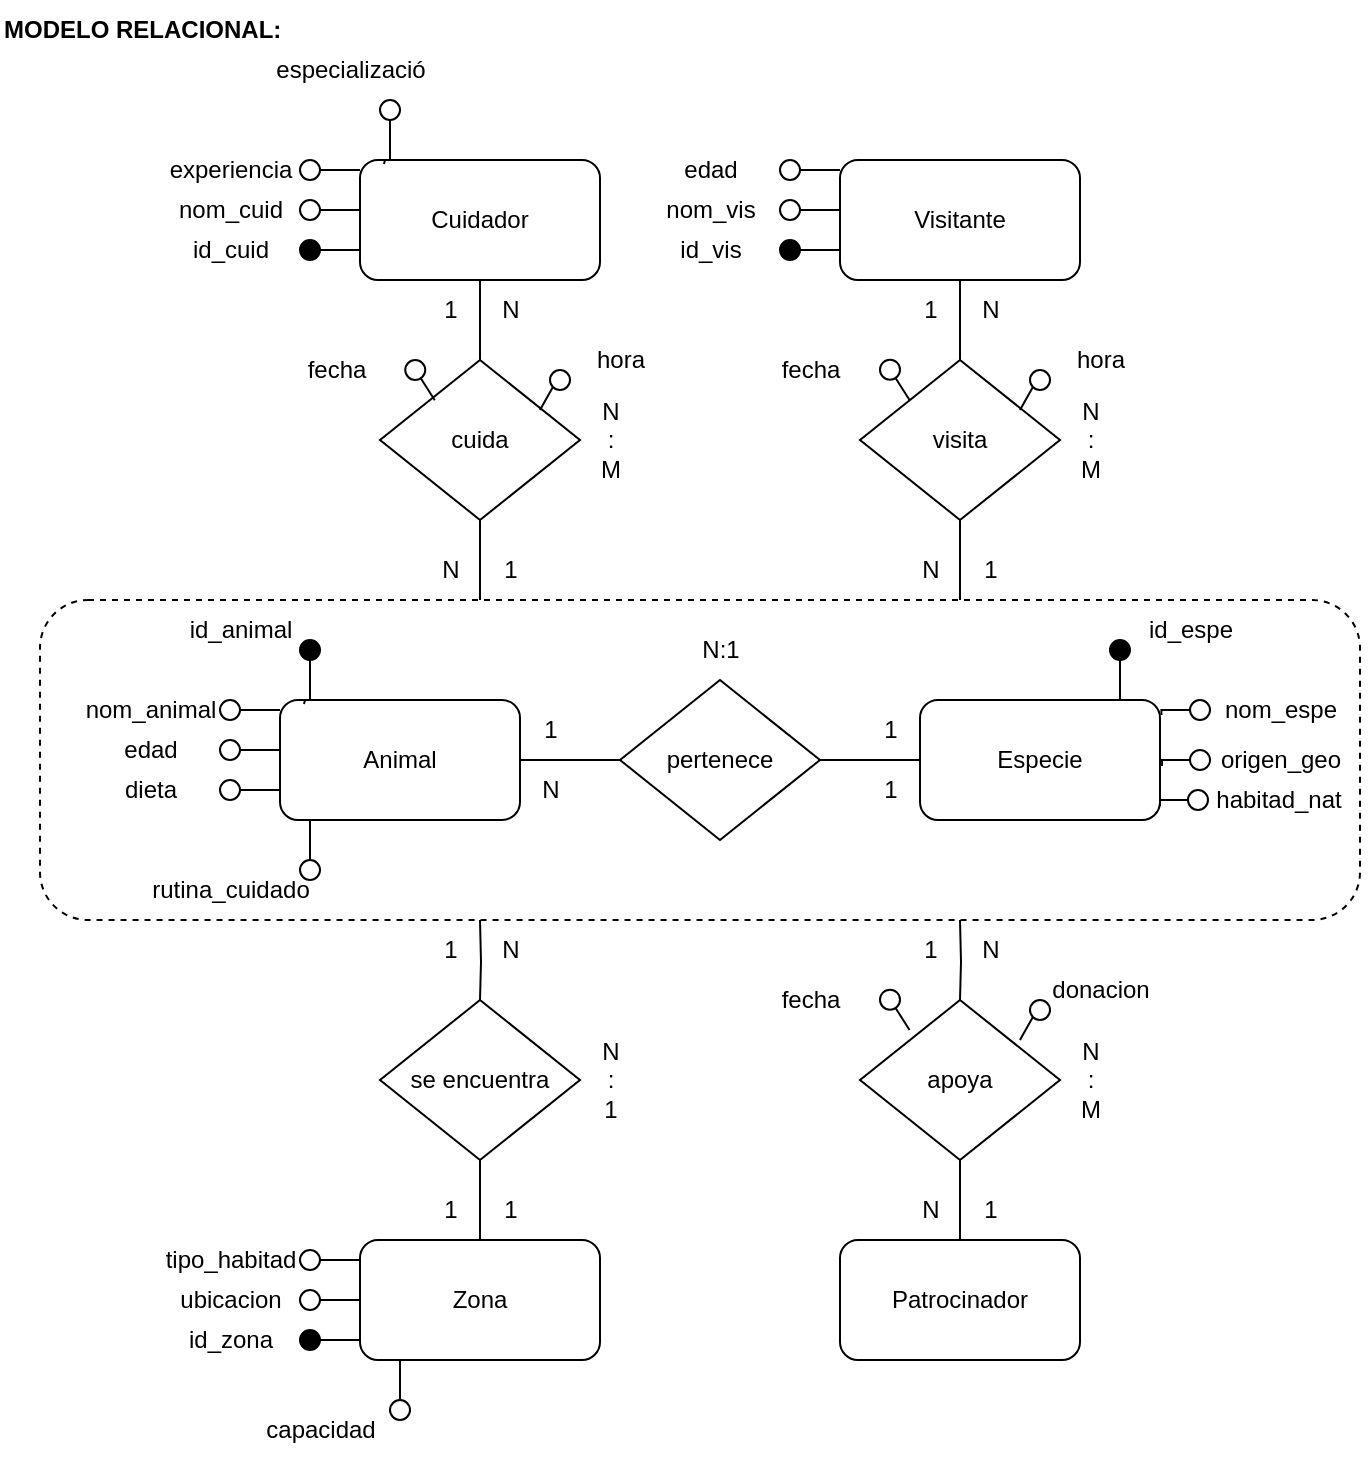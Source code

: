 <mxfile version="21.7.5" type="github">
  <diagram name="Página-1" id="JxxglBUcX3HhkxNrGy1D">
    <mxGraphModel dx="954" dy="617" grid="1" gridSize="10" guides="1" tooltips="1" connect="1" arrows="1" fold="1" page="1" pageScale="1" pageWidth="827" pageHeight="1169" math="0" shadow="0">
      <root>
        <mxCell id="0" />
        <mxCell id="1" parent="0" />
        <mxCell id="uoPQr9zp4obJrhjYn7je-1" value="" style="rounded=1;whiteSpace=wrap;html=1;dashed=1;fillColor=none;" vertex="1" parent="1">
          <mxGeometry x="40" y="310" width="660" height="160" as="geometry" />
        </mxCell>
        <mxCell id="uoPQr9zp4obJrhjYn7je-2" value="pertenece" style="rhombus;whiteSpace=wrap;html=1;" vertex="1" parent="1">
          <mxGeometry x="330" y="350" width="100" height="80" as="geometry" />
        </mxCell>
        <mxCell id="uoPQr9zp4obJrhjYn7je-3" style="edgeStyle=none;rounded=0;orthogonalLoop=1;jettySize=auto;html=1;exitX=1;exitY=0.5;exitDx=0;exitDy=0;entryX=0;entryY=0.5;entryDx=0;entryDy=0;endArrow=none;endFill=0;" edge="1" parent="1" source="uoPQr9zp4obJrhjYn7je-4" target="uoPQr9zp4obJrhjYn7je-2">
          <mxGeometry relative="1" as="geometry" />
        </mxCell>
        <mxCell id="uoPQr9zp4obJrhjYn7je-4" value="Animal" style="rounded=1;whiteSpace=wrap;html=1;" vertex="1" parent="1">
          <mxGeometry x="160" y="360" width="120" height="60" as="geometry" />
        </mxCell>
        <mxCell id="uoPQr9zp4obJrhjYn7je-5" style="edgeStyle=none;rounded=0;orthogonalLoop=1;jettySize=auto;html=1;exitX=0;exitY=0.5;exitDx=0;exitDy=0;entryX=1;entryY=0.5;entryDx=0;entryDy=0;endArrow=none;endFill=0;" edge="1" parent="1" source="uoPQr9zp4obJrhjYn7je-6" target="uoPQr9zp4obJrhjYn7je-2">
          <mxGeometry relative="1" as="geometry" />
        </mxCell>
        <mxCell id="uoPQr9zp4obJrhjYn7je-6" value="Especie" style="rounded=1;whiteSpace=wrap;html=1;" vertex="1" parent="1">
          <mxGeometry x="480" y="360" width="120" height="60" as="geometry" />
        </mxCell>
        <mxCell id="uoPQr9zp4obJrhjYn7je-7" value="N:1" style="text;html=1;align=center;verticalAlign=middle;resizable=0;points=[];autosize=1;strokeColor=none;fillColor=none;" vertex="1" parent="1">
          <mxGeometry x="360" y="320" width="40" height="30" as="geometry" />
        </mxCell>
        <mxCell id="uoPQr9zp4obJrhjYn7je-8" value="1" style="text;html=1;align=center;verticalAlign=middle;resizable=0;points=[];autosize=1;strokeColor=none;fillColor=none;" vertex="1" parent="1">
          <mxGeometry x="280" y="360" width="30" height="30" as="geometry" />
        </mxCell>
        <mxCell id="uoPQr9zp4obJrhjYn7je-9" value="N" style="text;html=1;align=center;verticalAlign=middle;resizable=0;points=[];autosize=1;strokeColor=none;fillColor=none;" vertex="1" parent="1">
          <mxGeometry x="280" y="390" width="30" height="30" as="geometry" />
        </mxCell>
        <mxCell id="uoPQr9zp4obJrhjYn7je-10" value="1" style="text;html=1;align=center;verticalAlign=middle;resizable=0;points=[];autosize=1;strokeColor=none;fillColor=none;" vertex="1" parent="1">
          <mxGeometry x="450" y="360" width="30" height="30" as="geometry" />
        </mxCell>
        <mxCell id="uoPQr9zp4obJrhjYn7je-11" value="1" style="text;html=1;align=center;verticalAlign=middle;resizable=0;points=[];autosize=1;strokeColor=none;fillColor=none;" vertex="1" parent="1">
          <mxGeometry x="450" y="390" width="30" height="30" as="geometry" />
        </mxCell>
        <mxCell id="uoPQr9zp4obJrhjYn7je-12" style="edgeStyle=orthogonalEdgeStyle;rounded=0;orthogonalLoop=1;jettySize=auto;html=1;entryX=0.5;entryY=0;entryDx=0;entryDy=0;endArrow=none;endFill=0;" edge="1" parent="1" source="uoPQr9zp4obJrhjYn7je-13">
          <mxGeometry relative="1" as="geometry">
            <mxPoint x="260" y="310" as="targetPoint" />
          </mxGeometry>
        </mxCell>
        <mxCell id="uoPQr9zp4obJrhjYn7je-13" value="cuida" style="rhombus;whiteSpace=wrap;html=1;" vertex="1" parent="1">
          <mxGeometry x="210" y="190" width="100" height="80" as="geometry" />
        </mxCell>
        <mxCell id="uoPQr9zp4obJrhjYn7je-14" style="edgeStyle=orthogonalEdgeStyle;rounded=0;orthogonalLoop=1;jettySize=auto;html=1;entryX=0.5;entryY=0;entryDx=0;entryDy=0;endArrow=none;endFill=0;" edge="1" parent="1" source="uoPQr9zp4obJrhjYn7je-15" target="uoPQr9zp4obJrhjYn7je-13">
          <mxGeometry relative="1" as="geometry" />
        </mxCell>
        <mxCell id="uoPQr9zp4obJrhjYn7je-15" value="Cuidador" style="rounded=1;whiteSpace=wrap;html=1;" vertex="1" parent="1">
          <mxGeometry x="200" y="90" width="120" height="60" as="geometry" />
        </mxCell>
        <mxCell id="uoPQr9zp4obJrhjYn7je-16" value="&lt;div&gt;N&lt;br&gt;&lt;/div&gt;&lt;div&gt;:&lt;/div&gt;&lt;div&gt;M&lt;br&gt;&lt;/div&gt;" style="text;html=1;align=center;verticalAlign=middle;resizable=0;points=[];autosize=1;strokeColor=none;fillColor=none;" vertex="1" parent="1">
          <mxGeometry x="310" y="200" width="30" height="60" as="geometry" />
        </mxCell>
        <mxCell id="uoPQr9zp4obJrhjYn7je-17" value="N" style="text;html=1;align=center;verticalAlign=middle;resizable=0;points=[];autosize=1;strokeColor=none;fillColor=none;" vertex="1" parent="1">
          <mxGeometry x="260" y="150" width="30" height="30" as="geometry" />
        </mxCell>
        <mxCell id="uoPQr9zp4obJrhjYn7je-18" value="1" style="text;html=1;align=center;verticalAlign=middle;resizable=0;points=[];autosize=1;strokeColor=none;fillColor=none;" vertex="1" parent="1">
          <mxGeometry x="230" y="150" width="30" height="30" as="geometry" />
        </mxCell>
        <mxCell id="uoPQr9zp4obJrhjYn7je-19" value="1" style="text;html=1;align=center;verticalAlign=middle;resizable=0;points=[];autosize=1;strokeColor=none;fillColor=none;" vertex="1" parent="1">
          <mxGeometry x="260" y="280" width="30" height="30" as="geometry" />
        </mxCell>
        <mxCell id="uoPQr9zp4obJrhjYn7je-20" value="N" style="text;html=1;align=center;verticalAlign=middle;resizable=0;points=[];autosize=1;strokeColor=none;fillColor=none;" vertex="1" parent="1">
          <mxGeometry x="230" y="280" width="30" height="30" as="geometry" />
        </mxCell>
        <mxCell id="uoPQr9zp4obJrhjYn7je-21" style="edgeStyle=orthogonalEdgeStyle;rounded=0;orthogonalLoop=1;jettySize=auto;html=1;entryX=0.5;entryY=0;entryDx=0;entryDy=0;endArrow=none;endFill=0;" edge="1" source="uoPQr9zp4obJrhjYn7je-22" parent="1">
          <mxGeometry relative="1" as="geometry">
            <mxPoint x="500" y="310" as="targetPoint" />
          </mxGeometry>
        </mxCell>
        <mxCell id="uoPQr9zp4obJrhjYn7je-22" value="visita" style="rhombus;whiteSpace=wrap;html=1;" vertex="1" parent="1">
          <mxGeometry x="450" y="190" width="100" height="80" as="geometry" />
        </mxCell>
        <mxCell id="uoPQr9zp4obJrhjYn7je-23" style="edgeStyle=orthogonalEdgeStyle;rounded=0;orthogonalLoop=1;jettySize=auto;html=1;entryX=0.5;entryY=0;entryDx=0;entryDy=0;endArrow=none;endFill=0;" edge="1" source="uoPQr9zp4obJrhjYn7je-24" target="uoPQr9zp4obJrhjYn7je-22" parent="1">
          <mxGeometry relative="1" as="geometry" />
        </mxCell>
        <mxCell id="uoPQr9zp4obJrhjYn7je-24" value="Visitante" style="rounded=1;whiteSpace=wrap;html=1;" vertex="1" parent="1">
          <mxGeometry x="440" y="90" width="120" height="60" as="geometry" />
        </mxCell>
        <mxCell id="uoPQr9zp4obJrhjYn7je-25" value="&lt;div&gt;N&lt;/div&gt;&lt;div&gt;:&lt;/div&gt;&lt;div&gt;M&lt;br&gt;&lt;/div&gt;" style="text;html=1;align=center;verticalAlign=middle;resizable=0;points=[];autosize=1;strokeColor=none;fillColor=none;" vertex="1" parent="1">
          <mxGeometry x="550" y="200" width="30" height="60" as="geometry" />
        </mxCell>
        <mxCell id="uoPQr9zp4obJrhjYn7je-26" value="N" style="text;html=1;align=center;verticalAlign=middle;resizable=0;points=[];autosize=1;strokeColor=none;fillColor=none;" vertex="1" parent="1">
          <mxGeometry x="500" y="150" width="30" height="30" as="geometry" />
        </mxCell>
        <mxCell id="uoPQr9zp4obJrhjYn7je-27" value="1" style="text;html=1;align=center;verticalAlign=middle;resizable=0;points=[];autosize=1;strokeColor=none;fillColor=none;" vertex="1" parent="1">
          <mxGeometry x="470" y="150" width="30" height="30" as="geometry" />
        </mxCell>
        <mxCell id="uoPQr9zp4obJrhjYn7je-28" value="1" style="text;html=1;align=center;verticalAlign=middle;resizable=0;points=[];autosize=1;strokeColor=none;fillColor=none;" vertex="1" parent="1">
          <mxGeometry x="500" y="280" width="30" height="30" as="geometry" />
        </mxCell>
        <mxCell id="uoPQr9zp4obJrhjYn7je-29" value="N" style="text;html=1;align=center;verticalAlign=middle;resizable=0;points=[];autosize=1;strokeColor=none;fillColor=none;" vertex="1" parent="1">
          <mxGeometry x="470" y="280" width="30" height="30" as="geometry" />
        </mxCell>
        <mxCell id="uoPQr9zp4obJrhjYn7je-39" style="edgeStyle=orthogonalEdgeStyle;rounded=0;orthogonalLoop=1;jettySize=auto;html=1;entryX=0.5;entryY=0;entryDx=0;entryDy=0;endArrow=none;endFill=0;" edge="1" parent="1" source="uoPQr9zp4obJrhjYn7je-40" target="uoPQr9zp4obJrhjYn7je-42">
          <mxGeometry relative="1" as="geometry" />
        </mxCell>
        <mxCell id="uoPQr9zp4obJrhjYn7je-40" value="se encuentra" style="rhombus;whiteSpace=wrap;html=1;" vertex="1" parent="1">
          <mxGeometry x="210" y="510" width="100" height="80" as="geometry" />
        </mxCell>
        <mxCell id="uoPQr9zp4obJrhjYn7je-41" style="edgeStyle=orthogonalEdgeStyle;rounded=0;orthogonalLoop=1;jettySize=auto;html=1;entryX=0.5;entryY=0;entryDx=0;entryDy=0;endArrow=none;endFill=0;" edge="1" parent="1" target="uoPQr9zp4obJrhjYn7je-40">
          <mxGeometry relative="1" as="geometry">
            <mxPoint x="260" y="470" as="sourcePoint" />
          </mxGeometry>
        </mxCell>
        <mxCell id="uoPQr9zp4obJrhjYn7je-42" value="Zona" style="rounded=1;whiteSpace=wrap;html=1;" vertex="1" parent="1">
          <mxGeometry x="200" y="630" width="120" height="60" as="geometry" />
        </mxCell>
        <mxCell id="uoPQr9zp4obJrhjYn7je-43" value="&lt;div&gt;N&lt;/div&gt;&lt;div&gt;:&lt;/div&gt;&lt;div&gt;1&lt;br&gt;&lt;/div&gt;" style="text;html=1;align=center;verticalAlign=middle;resizable=0;points=[];autosize=1;strokeColor=none;fillColor=none;" vertex="1" parent="1">
          <mxGeometry x="310" y="520" width="30" height="60" as="geometry" />
        </mxCell>
        <mxCell id="uoPQr9zp4obJrhjYn7je-44" value="N" style="text;html=1;align=center;verticalAlign=middle;resizable=0;points=[];autosize=1;strokeColor=none;fillColor=none;" vertex="1" parent="1">
          <mxGeometry x="260" y="470" width="30" height="30" as="geometry" />
        </mxCell>
        <mxCell id="uoPQr9zp4obJrhjYn7je-45" value="1" style="text;html=1;align=center;verticalAlign=middle;resizable=0;points=[];autosize=1;strokeColor=none;fillColor=none;" vertex="1" parent="1">
          <mxGeometry x="230" y="470" width="30" height="30" as="geometry" />
        </mxCell>
        <mxCell id="uoPQr9zp4obJrhjYn7je-46" value="1" style="text;html=1;align=center;verticalAlign=middle;resizable=0;points=[];autosize=1;strokeColor=none;fillColor=none;" vertex="1" parent="1">
          <mxGeometry x="260" y="600" width="30" height="30" as="geometry" />
        </mxCell>
        <mxCell id="uoPQr9zp4obJrhjYn7je-47" value="1" style="text;html=1;align=center;verticalAlign=middle;resizable=0;points=[];autosize=1;strokeColor=none;fillColor=none;" vertex="1" parent="1">
          <mxGeometry x="230" y="600" width="30" height="30" as="geometry" />
        </mxCell>
        <mxCell id="uoPQr9zp4obJrhjYn7je-48" style="edgeStyle=orthogonalEdgeStyle;rounded=0;orthogonalLoop=1;jettySize=auto;html=1;entryX=0.5;entryY=0;entryDx=0;entryDy=0;endArrow=none;endFill=0;" edge="1" source="uoPQr9zp4obJrhjYn7je-49" target="uoPQr9zp4obJrhjYn7je-51" parent="1">
          <mxGeometry relative="1" as="geometry" />
        </mxCell>
        <mxCell id="uoPQr9zp4obJrhjYn7je-49" value="apoya" style="rhombus;whiteSpace=wrap;html=1;" vertex="1" parent="1">
          <mxGeometry x="450" y="510" width="100" height="80" as="geometry" />
        </mxCell>
        <mxCell id="uoPQr9zp4obJrhjYn7je-50" style="edgeStyle=orthogonalEdgeStyle;rounded=0;orthogonalLoop=1;jettySize=auto;html=1;entryX=0.5;entryY=0;entryDx=0;entryDy=0;endArrow=none;endFill=0;" edge="1" target="uoPQr9zp4obJrhjYn7je-49" parent="1">
          <mxGeometry relative="1" as="geometry">
            <mxPoint x="500" y="470" as="sourcePoint" />
          </mxGeometry>
        </mxCell>
        <mxCell id="uoPQr9zp4obJrhjYn7je-51" value="Patrocinador " style="rounded=1;whiteSpace=wrap;html=1;" vertex="1" parent="1">
          <mxGeometry x="440" y="630" width="120" height="60" as="geometry" />
        </mxCell>
        <mxCell id="uoPQr9zp4obJrhjYn7je-52" value="&lt;div&gt;N&lt;br&gt;&lt;/div&gt;&lt;div&gt;:&lt;/div&gt;&lt;div&gt;M&lt;br&gt;&lt;/div&gt;" style="text;html=1;align=center;verticalAlign=middle;resizable=0;points=[];autosize=1;strokeColor=none;fillColor=none;" vertex="1" parent="1">
          <mxGeometry x="550" y="520" width="30" height="60" as="geometry" />
        </mxCell>
        <mxCell id="uoPQr9zp4obJrhjYn7je-53" value="N" style="text;html=1;align=center;verticalAlign=middle;resizable=0;points=[];autosize=1;strokeColor=none;fillColor=none;" vertex="1" parent="1">
          <mxGeometry x="500" y="470" width="30" height="30" as="geometry" />
        </mxCell>
        <mxCell id="uoPQr9zp4obJrhjYn7je-54" value="1" style="text;html=1;align=center;verticalAlign=middle;resizable=0;points=[];autosize=1;strokeColor=none;fillColor=none;" vertex="1" parent="1">
          <mxGeometry x="470" y="470" width="30" height="30" as="geometry" />
        </mxCell>
        <mxCell id="uoPQr9zp4obJrhjYn7je-55" value="1" style="text;html=1;align=center;verticalAlign=middle;resizable=0;points=[];autosize=1;strokeColor=none;fillColor=none;" vertex="1" parent="1">
          <mxGeometry x="500" y="600" width="30" height="30" as="geometry" />
        </mxCell>
        <mxCell id="uoPQr9zp4obJrhjYn7je-56" value="N" style="text;html=1;align=center;verticalAlign=middle;resizable=0;points=[];autosize=1;strokeColor=none;fillColor=none;" vertex="1" parent="1">
          <mxGeometry x="470" y="600" width="30" height="30" as="geometry" />
        </mxCell>
        <mxCell id="uoPQr9zp4obJrhjYn7je-129" style="edgeStyle=orthogonalEdgeStyle;rounded=0;orthogonalLoop=1;jettySize=auto;html=1;entryX=0.099;entryY=0.028;entryDx=0;entryDy=0;entryPerimeter=0;endArrow=none;endFill=0;" edge="1" parent="1" source="uoPQr9zp4obJrhjYn7je-130">
          <mxGeometry relative="1" as="geometry">
            <mxPoint x="212" y="92" as="targetPoint" />
          </mxGeometry>
        </mxCell>
        <mxCell id="uoPQr9zp4obJrhjYn7je-130" value="" style="ellipse;whiteSpace=wrap;html=1;aspect=fixed;" vertex="1" parent="1">
          <mxGeometry x="210" y="60" width="10" height="10" as="geometry" />
        </mxCell>
        <mxCell id="uoPQr9zp4obJrhjYn7je-131" value="especializació" style="text;html=1;align=center;verticalAlign=middle;resizable=0;points=[];autosize=1;strokeColor=none;fillColor=none;" vertex="1" parent="1">
          <mxGeometry x="145" y="30" width="100" height="30" as="geometry" />
        </mxCell>
        <mxCell id="uoPQr9zp4obJrhjYn7je-135" value="" style="ellipse;whiteSpace=wrap;html=1;aspect=fixed;" vertex="1" parent="1">
          <mxGeometry x="170" y="90" width="10" height="10" as="geometry" />
        </mxCell>
        <mxCell id="uoPQr9zp4obJrhjYn7je-136" style="edgeStyle=orthogonalEdgeStyle;rounded=0;orthogonalLoop=1;jettySize=auto;html=1;entryX=-0.008;entryY=0.419;entryDx=0;entryDy=0;entryPerimeter=0;endArrow=none;endFill=0;" edge="1" parent="1" source="uoPQr9zp4obJrhjYn7je-137">
          <mxGeometry relative="1" as="geometry">
            <mxPoint x="199" y="115" as="targetPoint" />
          </mxGeometry>
        </mxCell>
        <mxCell id="uoPQr9zp4obJrhjYn7je-137" value="" style="ellipse;whiteSpace=wrap;html=1;aspect=fixed;" vertex="1" parent="1">
          <mxGeometry x="170" y="110" width="10" height="10" as="geometry" />
        </mxCell>
        <mxCell id="uoPQr9zp4obJrhjYn7je-138" style="edgeStyle=orthogonalEdgeStyle;rounded=0;orthogonalLoop=1;jettySize=auto;html=1;entryX=0;entryY=0.75;entryDx=0;entryDy=0;endArrow=none;endFill=0;" edge="1" parent="1" source="uoPQr9zp4obJrhjYn7je-139">
          <mxGeometry relative="1" as="geometry">
            <mxPoint x="200" y="135" as="targetPoint" />
          </mxGeometry>
        </mxCell>
        <mxCell id="uoPQr9zp4obJrhjYn7je-139" value="" style="ellipse;whiteSpace=wrap;html=1;aspect=fixed;fontStyle=0;fillColor=#000000;" vertex="1" parent="1">
          <mxGeometry x="170" y="130" width="10" height="10" as="geometry" />
        </mxCell>
        <mxCell id="uoPQr9zp4obJrhjYn7je-140" value="experiencia" style="text;html=1;align=center;verticalAlign=middle;resizable=0;points=[];autosize=1;strokeColor=none;fillColor=none;" vertex="1" parent="1">
          <mxGeometry x="95" y="80" width="80" height="30" as="geometry" />
        </mxCell>
        <mxCell id="uoPQr9zp4obJrhjYn7je-141" value="nom_cuid" style="text;html=1;align=center;verticalAlign=middle;resizable=0;points=[];autosize=1;strokeColor=none;fillColor=none;" vertex="1" parent="1">
          <mxGeometry x="95" y="100" width="80" height="30" as="geometry" />
        </mxCell>
        <mxCell id="uoPQr9zp4obJrhjYn7je-142" value="id_cuid" style="text;html=1;align=center;verticalAlign=middle;resizable=0;points=[];autosize=1;strokeColor=none;fillColor=none;" vertex="1" parent="1">
          <mxGeometry x="105" y="120" width="60" height="30" as="geometry" />
        </mxCell>
        <mxCell id="uoPQr9zp4obJrhjYn7je-143" style="edgeStyle=orthogonalEdgeStyle;rounded=0;orthogonalLoop=1;jettySize=auto;html=1;exitX=0;exitY=0.5;exitDx=0;exitDy=0;entryX=1;entryY=0.085;entryDx=0;entryDy=0;entryPerimeter=0;endArrow=none;endFill=0;" edge="1" parent="1">
          <mxGeometry relative="1" as="geometry">
            <mxPoint x="200" y="95" as="sourcePoint" />
            <mxPoint x="180" y="95" as="targetPoint" />
          </mxGeometry>
        </mxCell>
        <mxCell id="uoPQr9zp4obJrhjYn7je-146" value="" style="ellipse;whiteSpace=wrap;html=1;aspect=fixed;" vertex="1" parent="1">
          <mxGeometry x="410" y="90" width="10" height="10" as="geometry" />
        </mxCell>
        <mxCell id="uoPQr9zp4obJrhjYn7je-147" style="edgeStyle=orthogonalEdgeStyle;rounded=0;orthogonalLoop=1;jettySize=auto;html=1;entryX=-0.008;entryY=0.419;entryDx=0;entryDy=0;entryPerimeter=0;endArrow=none;endFill=0;" edge="1" source="uoPQr9zp4obJrhjYn7je-148" parent="1">
          <mxGeometry relative="1" as="geometry">
            <mxPoint x="439" y="115" as="targetPoint" />
          </mxGeometry>
        </mxCell>
        <mxCell id="uoPQr9zp4obJrhjYn7je-148" value="" style="ellipse;whiteSpace=wrap;html=1;aspect=fixed;" vertex="1" parent="1">
          <mxGeometry x="410" y="110" width="10" height="10" as="geometry" />
        </mxCell>
        <mxCell id="uoPQr9zp4obJrhjYn7je-149" style="edgeStyle=orthogonalEdgeStyle;rounded=0;orthogonalLoop=1;jettySize=auto;html=1;entryX=0;entryY=0.75;entryDx=0;entryDy=0;endArrow=none;endFill=0;" edge="1" source="uoPQr9zp4obJrhjYn7je-150" parent="1">
          <mxGeometry relative="1" as="geometry">
            <mxPoint x="440" y="135" as="targetPoint" />
          </mxGeometry>
        </mxCell>
        <mxCell id="uoPQr9zp4obJrhjYn7je-150" value="" style="ellipse;whiteSpace=wrap;html=1;aspect=fixed;fontStyle=0;fillColor=#000000;" vertex="1" parent="1">
          <mxGeometry x="410" y="130" width="10" height="10" as="geometry" />
        </mxCell>
        <mxCell id="uoPQr9zp4obJrhjYn7je-151" value="edad" style="text;html=1;align=center;verticalAlign=middle;resizable=0;points=[];autosize=1;strokeColor=none;fillColor=none;" vertex="1" parent="1">
          <mxGeometry x="350" y="80" width="50" height="30" as="geometry" />
        </mxCell>
        <mxCell id="uoPQr9zp4obJrhjYn7je-152" value="nom_vis" style="text;html=1;align=center;verticalAlign=middle;resizable=0;points=[];autosize=1;strokeColor=none;fillColor=none;" vertex="1" parent="1">
          <mxGeometry x="340" y="100" width="70" height="30" as="geometry" />
        </mxCell>
        <mxCell id="uoPQr9zp4obJrhjYn7je-153" value="id_vis" style="text;html=1;align=center;verticalAlign=middle;resizable=0;points=[];autosize=1;strokeColor=none;fillColor=none;" vertex="1" parent="1">
          <mxGeometry x="350" y="120" width="50" height="30" as="geometry" />
        </mxCell>
        <mxCell id="uoPQr9zp4obJrhjYn7je-154" style="edgeStyle=orthogonalEdgeStyle;rounded=0;orthogonalLoop=1;jettySize=auto;html=1;exitX=0;exitY=0.5;exitDx=0;exitDy=0;entryX=1;entryY=0.085;entryDx=0;entryDy=0;entryPerimeter=0;endArrow=none;endFill=0;" edge="1" parent="1">
          <mxGeometry relative="1" as="geometry">
            <mxPoint x="440" y="95" as="sourcePoint" />
            <mxPoint x="420" y="95" as="targetPoint" />
          </mxGeometry>
        </mxCell>
        <mxCell id="uoPQr9zp4obJrhjYn7je-164" style="rounded=0;orthogonalLoop=1;jettySize=auto;html=1;exitX=0;exitY=1;exitDx=0;exitDy=0;entryX=1;entryY=0;entryDx=0;entryDy=0;endArrow=none;endFill=0;" edge="1" source="uoPQr9zp4obJrhjYn7je-165" parent="1">
          <mxGeometry relative="1" as="geometry">
            <mxPoint x="530" y="215" as="targetPoint" />
          </mxGeometry>
        </mxCell>
        <mxCell id="uoPQr9zp4obJrhjYn7je-165" value="" style="ellipse;whiteSpace=wrap;html=1;aspect=fixed;" vertex="1" parent="1">
          <mxGeometry x="535" y="195" width="10" height="10" as="geometry" />
        </mxCell>
        <mxCell id="uoPQr9zp4obJrhjYn7je-166" value="hora" style="text;html=1;align=center;verticalAlign=middle;resizable=0;points=[];autosize=1;strokeColor=none;fillColor=none;" vertex="1" parent="1">
          <mxGeometry x="545" y="175" width="50" height="30" as="geometry" />
        </mxCell>
        <mxCell id="uoPQr9zp4obJrhjYn7je-167" value="" style="ellipse;whiteSpace=wrap;html=1;aspect=fixed;" vertex="1" parent="1">
          <mxGeometry x="222.62" y="190" width="10" height="10" as="geometry" />
        </mxCell>
        <mxCell id="uoPQr9zp4obJrhjYn7je-168" value="fecha" style="text;html=1;align=center;verticalAlign=middle;resizable=0;points=[];autosize=1;strokeColor=none;fillColor=none;" vertex="1" parent="1">
          <mxGeometry x="162.62" y="180" width="50" height="30" as="geometry" />
        </mxCell>
        <mxCell id="uoPQr9zp4obJrhjYn7je-169" style="rounded=0;orthogonalLoop=1;jettySize=auto;html=1;entryX=1;entryY=1;entryDx=0;entryDy=0;endArrow=none;endFill=0;" edge="1" parent="1">
          <mxGeometry relative="1" as="geometry">
            <mxPoint x="237.39" y="210.16" as="sourcePoint" />
            <mxPoint x="230.39" y="199.16" as="targetPoint" />
          </mxGeometry>
        </mxCell>
        <mxCell id="uoPQr9zp4obJrhjYn7je-170" style="rounded=0;orthogonalLoop=1;jettySize=auto;html=1;exitX=0;exitY=1;exitDx=0;exitDy=0;entryX=1;entryY=0;entryDx=0;entryDy=0;endArrow=none;endFill=0;" edge="1" source="uoPQr9zp4obJrhjYn7je-171" parent="1">
          <mxGeometry relative="1" as="geometry">
            <mxPoint x="290" y="215" as="targetPoint" />
          </mxGeometry>
        </mxCell>
        <mxCell id="uoPQr9zp4obJrhjYn7je-171" value="" style="ellipse;whiteSpace=wrap;html=1;aspect=fixed;" vertex="1" parent="1">
          <mxGeometry x="295" y="195" width="10" height="10" as="geometry" />
        </mxCell>
        <mxCell id="uoPQr9zp4obJrhjYn7je-172" value="hora" style="text;html=1;align=center;verticalAlign=middle;resizable=0;points=[];autosize=1;strokeColor=none;fillColor=none;" vertex="1" parent="1">
          <mxGeometry x="305" y="175" width="50" height="30" as="geometry" />
        </mxCell>
        <mxCell id="uoPQr9zp4obJrhjYn7je-173" value="" style="ellipse;whiteSpace=wrap;html=1;aspect=fixed;" vertex="1" parent="1">
          <mxGeometry x="460.0" y="189.84" width="10" height="10" as="geometry" />
        </mxCell>
        <mxCell id="uoPQr9zp4obJrhjYn7je-174" value="fecha" style="text;html=1;align=center;verticalAlign=middle;resizable=0;points=[];autosize=1;strokeColor=none;fillColor=none;" vertex="1" parent="1">
          <mxGeometry x="400.0" y="179.84" width="50" height="30" as="geometry" />
        </mxCell>
        <mxCell id="uoPQr9zp4obJrhjYn7je-175" style="rounded=0;orthogonalLoop=1;jettySize=auto;html=1;entryX=1;entryY=1;entryDx=0;entryDy=0;endArrow=none;endFill=0;" edge="1" parent="1">
          <mxGeometry relative="1" as="geometry">
            <mxPoint x="474.77" y="210.0" as="sourcePoint" />
            <mxPoint x="467.77" y="199.0" as="targetPoint" />
          </mxGeometry>
        </mxCell>
        <mxCell id="uoPQr9zp4obJrhjYn7je-176" style="edgeStyle=orthogonalEdgeStyle;rounded=0;orthogonalLoop=1;jettySize=auto;html=1;entryX=0.099;entryY=0.028;entryDx=0;entryDy=0;entryPerimeter=0;endArrow=none;endFill=0;" edge="1" source="uoPQr9zp4obJrhjYn7je-177" parent="1">
          <mxGeometry relative="1" as="geometry">
            <mxPoint x="172" y="362" as="targetPoint" />
          </mxGeometry>
        </mxCell>
        <mxCell id="uoPQr9zp4obJrhjYn7je-177" value="" style="ellipse;whiteSpace=wrap;html=1;aspect=fixed;fillColor=#000;" vertex="1" parent="1">
          <mxGeometry x="170" y="330" width="10" height="10" as="geometry" />
        </mxCell>
        <mxCell id="uoPQr9zp4obJrhjYn7je-178" value="id_animal" style="text;html=1;align=center;verticalAlign=middle;resizable=0;points=[];autosize=1;strokeColor=none;fillColor=none;" vertex="1" parent="1">
          <mxGeometry x="105" y="310" width="70" height="30" as="geometry" />
        </mxCell>
        <mxCell id="uoPQr9zp4obJrhjYn7je-179" style="edgeStyle=orthogonalEdgeStyle;rounded=0;orthogonalLoop=1;jettySize=auto;html=1;entryX=0.125;entryY=1;entryDx=0;entryDy=0;entryPerimeter=0;endArrow=none;endFill=0;" edge="1" source="uoPQr9zp4obJrhjYn7je-180" parent="1">
          <mxGeometry relative="1" as="geometry">
            <mxPoint x="175" y="420" as="targetPoint" />
          </mxGeometry>
        </mxCell>
        <mxCell id="uoPQr9zp4obJrhjYn7je-180" value="" style="ellipse;whiteSpace=wrap;html=1;aspect=fixed;" vertex="1" parent="1">
          <mxGeometry x="170" y="440" width="10" height="10" as="geometry" />
        </mxCell>
        <mxCell id="uoPQr9zp4obJrhjYn7je-181" value="rutina_cuidado" style="text;html=1;align=center;verticalAlign=middle;resizable=0;points=[];autosize=1;strokeColor=none;fillColor=none;" vertex="1" parent="1">
          <mxGeometry x="85" y="440" width="100" height="30" as="geometry" />
        </mxCell>
        <mxCell id="uoPQr9zp4obJrhjYn7je-182" value="" style="ellipse;whiteSpace=wrap;html=1;aspect=fixed;" vertex="1" parent="1">
          <mxGeometry x="130" y="360" width="10" height="10" as="geometry" />
        </mxCell>
        <mxCell id="uoPQr9zp4obJrhjYn7je-183" style="edgeStyle=orthogonalEdgeStyle;rounded=0;orthogonalLoop=1;jettySize=auto;html=1;entryX=-0.008;entryY=0.419;entryDx=0;entryDy=0;entryPerimeter=0;endArrow=none;endFill=0;" edge="1" source="uoPQr9zp4obJrhjYn7je-184" parent="1">
          <mxGeometry relative="1" as="geometry">
            <mxPoint x="159" y="385" as="targetPoint" />
          </mxGeometry>
        </mxCell>
        <mxCell id="uoPQr9zp4obJrhjYn7je-184" value="" style="ellipse;whiteSpace=wrap;html=1;aspect=fixed;" vertex="1" parent="1">
          <mxGeometry x="130" y="380" width="10" height="10" as="geometry" />
        </mxCell>
        <mxCell id="uoPQr9zp4obJrhjYn7je-185" style="edgeStyle=orthogonalEdgeStyle;rounded=0;orthogonalLoop=1;jettySize=auto;html=1;entryX=0;entryY=0.75;entryDx=0;entryDy=0;endArrow=none;endFill=0;" edge="1" source="uoPQr9zp4obJrhjYn7je-186" parent="1">
          <mxGeometry relative="1" as="geometry">
            <mxPoint x="160" y="405" as="targetPoint" />
          </mxGeometry>
        </mxCell>
        <mxCell id="uoPQr9zp4obJrhjYn7je-186" value="" style="ellipse;whiteSpace=wrap;html=1;aspect=fixed;" vertex="1" parent="1">
          <mxGeometry x="130" y="400" width="10" height="10" as="geometry" />
        </mxCell>
        <mxCell id="uoPQr9zp4obJrhjYn7je-187" value="nom_animal" style="text;html=1;align=center;verticalAlign=middle;resizable=0;points=[];autosize=1;strokeColor=none;fillColor=none;" vertex="1" parent="1">
          <mxGeometry x="50" y="350" width="90" height="30" as="geometry" />
        </mxCell>
        <mxCell id="uoPQr9zp4obJrhjYn7je-188" value="edad" style="text;html=1;align=center;verticalAlign=middle;resizable=0;points=[];autosize=1;strokeColor=none;fillColor=none;" vertex="1" parent="1">
          <mxGeometry x="70" y="370" width="50" height="30" as="geometry" />
        </mxCell>
        <mxCell id="uoPQr9zp4obJrhjYn7je-189" value="dieta" style="text;html=1;align=center;verticalAlign=middle;resizable=0;points=[];autosize=1;strokeColor=none;fillColor=none;" vertex="1" parent="1">
          <mxGeometry x="70" y="390" width="50" height="30" as="geometry" />
        </mxCell>
        <mxCell id="uoPQr9zp4obJrhjYn7je-190" style="edgeStyle=orthogonalEdgeStyle;rounded=0;orthogonalLoop=1;jettySize=auto;html=1;exitX=0;exitY=0.5;exitDx=0;exitDy=0;entryX=1;entryY=0.085;entryDx=0;entryDy=0;entryPerimeter=0;endArrow=none;endFill=0;" edge="1" parent="1">
          <mxGeometry relative="1" as="geometry">
            <mxPoint x="160" y="365" as="sourcePoint" />
            <mxPoint x="140" y="365" as="targetPoint" />
          </mxGeometry>
        </mxCell>
        <mxCell id="uoPQr9zp4obJrhjYn7je-191" value="" style="ellipse;whiteSpace=wrap;html=1;aspect=fixed;" vertex="1" parent="1">
          <mxGeometry x="170" y="635" width="10" height="10" as="geometry" />
        </mxCell>
        <mxCell id="uoPQr9zp4obJrhjYn7je-192" style="edgeStyle=orthogonalEdgeStyle;rounded=0;orthogonalLoop=1;jettySize=auto;html=1;entryX=-0.008;entryY=0.419;entryDx=0;entryDy=0;entryPerimeter=0;endArrow=none;endFill=0;" edge="1" source="uoPQr9zp4obJrhjYn7je-193" parent="1">
          <mxGeometry relative="1" as="geometry">
            <mxPoint x="199" y="660" as="targetPoint" />
          </mxGeometry>
        </mxCell>
        <mxCell id="uoPQr9zp4obJrhjYn7je-193" value="" style="ellipse;whiteSpace=wrap;html=1;aspect=fixed;" vertex="1" parent="1">
          <mxGeometry x="170" y="655" width="10" height="10" as="geometry" />
        </mxCell>
        <mxCell id="uoPQr9zp4obJrhjYn7je-194" style="edgeStyle=orthogonalEdgeStyle;rounded=0;orthogonalLoop=1;jettySize=auto;html=1;entryX=0;entryY=0.75;entryDx=0;entryDy=0;endArrow=none;endFill=0;" edge="1" source="uoPQr9zp4obJrhjYn7je-195" parent="1">
          <mxGeometry relative="1" as="geometry">
            <mxPoint x="200" y="680" as="targetPoint" />
          </mxGeometry>
        </mxCell>
        <mxCell id="uoPQr9zp4obJrhjYn7je-195" value="" style="ellipse;whiteSpace=wrap;html=1;aspect=fixed;fontStyle=0;fillColor=#000000;" vertex="1" parent="1">
          <mxGeometry x="170" y="675" width="10" height="10" as="geometry" />
        </mxCell>
        <mxCell id="uoPQr9zp4obJrhjYn7je-196" value="tipo_habitad" style="text;html=1;align=center;verticalAlign=middle;resizable=0;points=[];autosize=1;strokeColor=none;fillColor=none;" vertex="1" parent="1">
          <mxGeometry x="90" y="625" width="90" height="30" as="geometry" />
        </mxCell>
        <mxCell id="uoPQr9zp4obJrhjYn7je-197" value="ubicacion" style="text;html=1;align=center;verticalAlign=middle;resizable=0;points=[];autosize=1;strokeColor=none;fillColor=none;" vertex="1" parent="1">
          <mxGeometry x="100" y="645" width="70" height="30" as="geometry" />
        </mxCell>
        <mxCell id="uoPQr9zp4obJrhjYn7je-198" value="id_zona" style="text;html=1;align=center;verticalAlign=middle;resizable=0;points=[];autosize=1;strokeColor=none;fillColor=none;" vertex="1" parent="1">
          <mxGeometry x="100" y="665" width="70" height="30" as="geometry" />
        </mxCell>
        <mxCell id="uoPQr9zp4obJrhjYn7je-199" style="edgeStyle=orthogonalEdgeStyle;rounded=0;orthogonalLoop=1;jettySize=auto;html=1;exitX=0;exitY=0.5;exitDx=0;exitDy=0;entryX=1;entryY=0.085;entryDx=0;entryDy=0;entryPerimeter=0;endArrow=none;endFill=0;" edge="1" parent="1">
          <mxGeometry relative="1" as="geometry">
            <mxPoint x="200" y="640" as="sourcePoint" />
            <mxPoint x="180" y="640" as="targetPoint" />
          </mxGeometry>
        </mxCell>
        <mxCell id="uoPQr9zp4obJrhjYn7je-200" style="edgeStyle=orthogonalEdgeStyle;rounded=0;orthogonalLoop=1;jettySize=auto;html=1;entryX=0.125;entryY=1;entryDx=0;entryDy=0;entryPerimeter=0;endArrow=none;endFill=0;" edge="1" source="uoPQr9zp4obJrhjYn7je-201" parent="1">
          <mxGeometry relative="1" as="geometry">
            <mxPoint x="220" y="690" as="targetPoint" />
          </mxGeometry>
        </mxCell>
        <mxCell id="uoPQr9zp4obJrhjYn7je-201" value="" style="ellipse;whiteSpace=wrap;html=1;aspect=fixed;" vertex="1" parent="1">
          <mxGeometry x="215" y="710" width="10" height="10" as="geometry" />
        </mxCell>
        <mxCell id="uoPQr9zp4obJrhjYn7je-202" value="capacidad" style="text;html=1;align=center;verticalAlign=middle;resizable=0;points=[];autosize=1;strokeColor=none;fillColor=none;" vertex="1" parent="1">
          <mxGeometry x="140" y="710" width="80" height="30" as="geometry" />
        </mxCell>
        <mxCell id="uoPQr9zp4obJrhjYn7je-203" style="rounded=0;orthogonalLoop=1;jettySize=auto;html=1;exitX=0;exitY=1;exitDx=0;exitDy=0;entryX=1;entryY=0;entryDx=0;entryDy=0;endArrow=none;endFill=0;" edge="1" source="uoPQr9zp4obJrhjYn7je-204" parent="1">
          <mxGeometry relative="1" as="geometry">
            <mxPoint x="530" y="530" as="targetPoint" />
          </mxGeometry>
        </mxCell>
        <mxCell id="uoPQr9zp4obJrhjYn7je-204" value="" style="ellipse;whiteSpace=wrap;html=1;aspect=fixed;" vertex="1" parent="1">
          <mxGeometry x="535" y="510" width="10" height="10" as="geometry" />
        </mxCell>
        <mxCell id="uoPQr9zp4obJrhjYn7je-205" value="donacion" style="text;html=1;align=center;verticalAlign=middle;resizable=0;points=[];autosize=1;strokeColor=none;fillColor=none;" vertex="1" parent="1">
          <mxGeometry x="535" y="490" width="70" height="30" as="geometry" />
        </mxCell>
        <mxCell id="uoPQr9zp4obJrhjYn7je-206" value="" style="ellipse;whiteSpace=wrap;html=1;aspect=fixed;" vertex="1" parent="1">
          <mxGeometry x="460.0" y="504.84" width="10" height="10" as="geometry" />
        </mxCell>
        <mxCell id="uoPQr9zp4obJrhjYn7je-207" value="fecha" style="text;html=1;align=center;verticalAlign=middle;resizable=0;points=[];autosize=1;strokeColor=none;fillColor=none;" vertex="1" parent="1">
          <mxGeometry x="400.0" y="494.84" width="50" height="30" as="geometry" />
        </mxCell>
        <mxCell id="uoPQr9zp4obJrhjYn7je-208" style="rounded=0;orthogonalLoop=1;jettySize=auto;html=1;entryX=1;entryY=1;entryDx=0;entryDy=0;endArrow=none;endFill=0;" edge="1" parent="1">
          <mxGeometry relative="1" as="geometry">
            <mxPoint x="474.77" y="525" as="sourcePoint" />
            <mxPoint x="467.77" y="514" as="targetPoint" />
          </mxGeometry>
        </mxCell>
        <mxCell id="uoPQr9zp4obJrhjYn7je-209" style="edgeStyle=orthogonalEdgeStyle;rounded=0;orthogonalLoop=1;jettySize=auto;html=1;exitX=0.5;exitY=1;exitDx=0;exitDy=0;entryX=0.874;entryY=0;entryDx=0;entryDy=0;entryPerimeter=0;endArrow=none;endFill=0;" edge="1" source="uoPQr9zp4obJrhjYn7je-210" parent="1">
          <mxGeometry relative="1" as="geometry">
            <mxPoint x="580" y="360" as="targetPoint" />
          </mxGeometry>
        </mxCell>
        <mxCell id="uoPQr9zp4obJrhjYn7je-210" value="" style="ellipse;whiteSpace=wrap;html=1;aspect=fixed;fillColor=#000000;" vertex="1" parent="1">
          <mxGeometry x="575" y="330" width="10" height="10" as="geometry" />
        </mxCell>
        <mxCell id="uoPQr9zp4obJrhjYn7je-211" value="id_espe" style="text;html=1;align=center;verticalAlign=middle;resizable=0;points=[];autosize=1;strokeColor=none;fillColor=none;" vertex="1" parent="1">
          <mxGeometry x="580" y="310" width="70" height="30" as="geometry" />
        </mxCell>
        <mxCell id="uoPQr9zp4obJrhjYn7je-221" style="edgeStyle=orthogonalEdgeStyle;rounded=0;orthogonalLoop=1;jettySize=auto;html=1;exitX=0;exitY=0.5;exitDx=0;exitDy=0;entryX=1.006;entryY=0.125;entryDx=0;entryDy=0;entryPerimeter=0;endArrow=none;endFill=0;" edge="1" parent="1" source="uoPQr9zp4obJrhjYn7je-213" target="uoPQr9zp4obJrhjYn7je-6">
          <mxGeometry relative="1" as="geometry" />
        </mxCell>
        <mxCell id="uoPQr9zp4obJrhjYn7je-213" value="" style="ellipse;whiteSpace=wrap;html=1;aspect=fixed;" vertex="1" parent="1">
          <mxGeometry x="615" y="360" width="10" height="10" as="geometry" />
        </mxCell>
        <mxCell id="uoPQr9zp4obJrhjYn7je-214" value="nom_espe" style="text;html=1;align=center;verticalAlign=middle;resizable=0;points=[];autosize=1;strokeColor=none;fillColor=none;" vertex="1" parent="1">
          <mxGeometry x="620" y="350" width="80" height="30" as="geometry" />
        </mxCell>
        <mxCell id="uoPQr9zp4obJrhjYn7je-222" style="edgeStyle=orthogonalEdgeStyle;rounded=0;orthogonalLoop=1;jettySize=auto;html=1;exitX=0;exitY=0.5;exitDx=0;exitDy=0;entryX=1.006;entryY=0.125;entryDx=0;entryDy=0;entryPerimeter=0;endArrow=none;endFill=0;" edge="1" source="uoPQr9zp4obJrhjYn7je-223" parent="1">
          <mxGeometry relative="1" as="geometry">
            <mxPoint x="601" y="393" as="targetPoint" />
          </mxGeometry>
        </mxCell>
        <mxCell id="uoPQr9zp4obJrhjYn7je-223" value="" style="ellipse;whiteSpace=wrap;html=1;aspect=fixed;" vertex="1" parent="1">
          <mxGeometry x="615" y="385" width="10" height="10" as="geometry" />
        </mxCell>
        <mxCell id="uoPQr9zp4obJrhjYn7je-224" value="origen_geo" style="text;html=1;align=center;verticalAlign=middle;resizable=0;points=[];autosize=1;strokeColor=none;fillColor=none;" vertex="1" parent="1">
          <mxGeometry x="620" y="375" width="80" height="30" as="geometry" />
        </mxCell>
        <mxCell id="uoPQr9zp4obJrhjYn7je-225" style="edgeStyle=orthogonalEdgeStyle;rounded=0;orthogonalLoop=1;jettySize=auto;html=1;exitX=0;exitY=0.5;exitDx=0;exitDy=0;entryX=1.006;entryY=0.125;entryDx=0;entryDy=0;entryPerimeter=0;endArrow=none;endFill=0;" edge="1" source="uoPQr9zp4obJrhjYn7je-226" parent="1">
          <mxGeometry relative="1" as="geometry">
            <mxPoint x="600" y="413" as="targetPoint" />
          </mxGeometry>
        </mxCell>
        <mxCell id="uoPQr9zp4obJrhjYn7je-226" value="" style="ellipse;whiteSpace=wrap;html=1;aspect=fixed;" vertex="1" parent="1">
          <mxGeometry x="614" y="405" width="10" height="10" as="geometry" />
        </mxCell>
        <mxCell id="uoPQr9zp4obJrhjYn7je-227" value="habitad_nat" style="text;html=1;align=center;verticalAlign=middle;resizable=0;points=[];autosize=1;strokeColor=none;fillColor=none;" vertex="1" parent="1">
          <mxGeometry x="614" y="395" width="90" height="30" as="geometry" />
        </mxCell>
        <mxCell id="uoPQr9zp4obJrhjYn7je-228" value="&lt;div align=&quot;left&quot;&gt;&lt;b&gt;MODELO RELACIONAL:&lt;/b&gt;&lt;br&gt;&lt;/div&gt;" style="text;html=1;align=left;verticalAlign=middle;resizable=0;points=[];autosize=1;strokeColor=none;fillColor=none;" vertex="1" parent="1">
          <mxGeometry x="20" y="10" width="160" height="30" as="geometry" />
        </mxCell>
      </root>
    </mxGraphModel>
  </diagram>
</mxfile>
